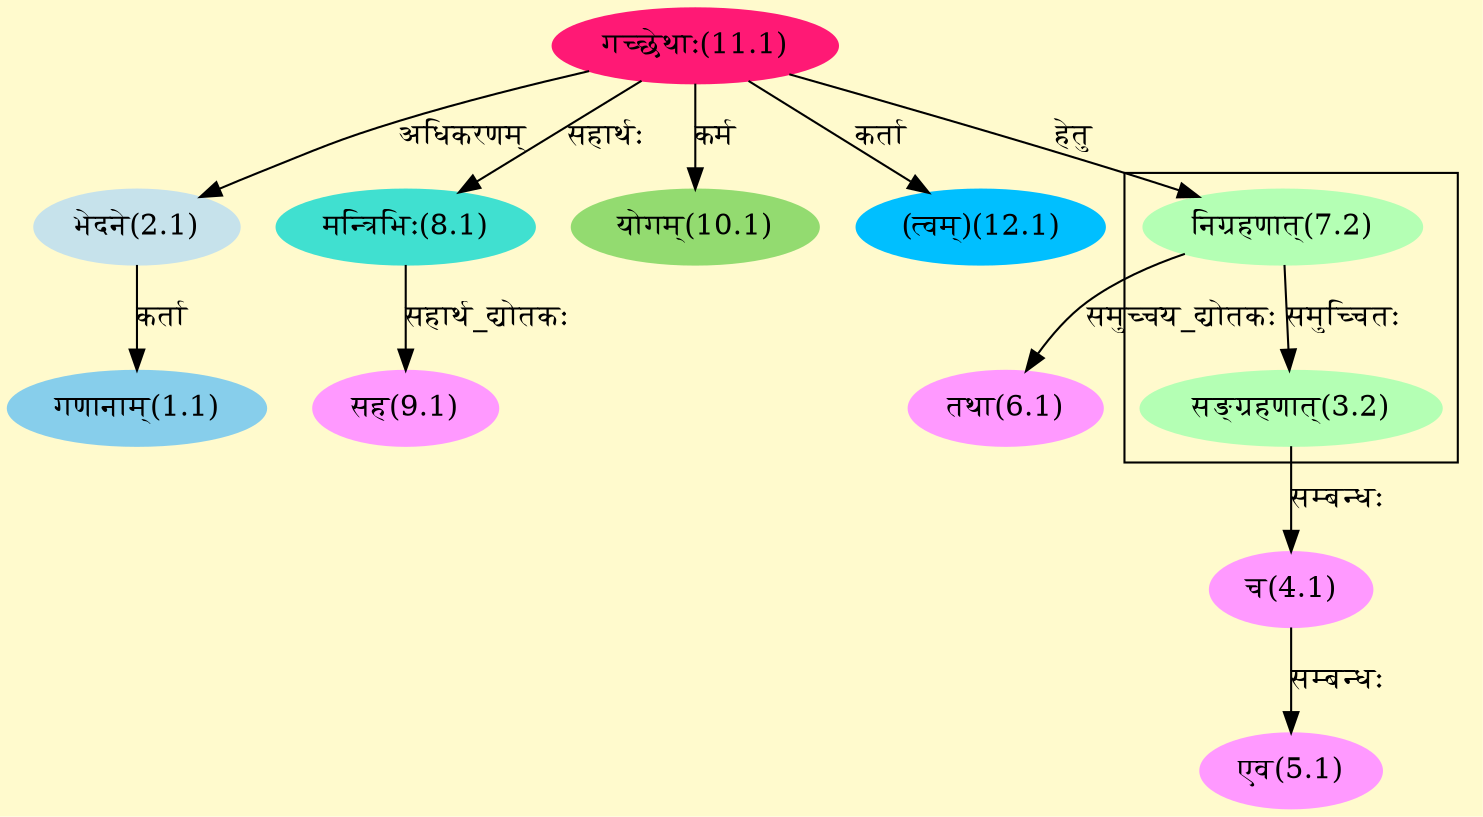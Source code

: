 digraph G{
rankdir=BT;
 compound=true;
 bgcolor="lemonchiffon1";

subgraph cluster_1{
Node3_2 [style=filled, color="#B4FFB4" label = "सङ्ग्रहणात्(3.2)"]
Node7_2 [style=filled, color="#B4FFB4" label = "निग्रहणात्(7.2)"]

}
Node1_1 [style=filled, color="#87CEEB" label = "गणानाम्(1.1)"]
Node2_1 [style=filled, color="#C6E2EB" label = "भेदने(2.1)"]
Node11_1 [style=filled, color="#FF1975" label = "गच्छेथाः(11.1)"]
Node4_1 [style=filled, color="#FF99FF" label = "च(4.1)"]
Node3_2 [style=filled, color="#B4FFB4" label = "सङ्ग्रहणात्(3.2)"]
Node5_1 [style=filled, color="#FF99FF" label = "एव(5.1)"]
Node6_1 [style=filled, color="#FF99FF" label = "तथा(6.1)"]
Node7_2 [style=filled, color="#B4FFB4" label = "निग्रहणात्(7.2)"]
Node8_1 [style=filled, color="#40E0D0" label = "मन्त्रिभिः(8.1)"]
Node9_1 [style=filled, color="#FF99FF" label = "सह(9.1)"]
Node10_1 [style=filled, color="#93DB70" label = "योगम्(10.1)"]
Node12_1 [style=filled, color="#00BFFF" label = "(त्वम्)(12.1)"]
/* Start of Relations section */

Node1_1 -> Node2_1 [  label="कर्ता"  dir="back" ]
Node2_1 -> Node11_1 [  label="अधिकरणम्"  dir="back" ]
Node3_2 -> Node7_2 [  label="समुच्चितः"  dir="back" ]
Node4_1 -> Node3_2 [  label="सम्बन्धः"  dir="back" ]
Node5_1 -> Node4_1 [  label="सम्बन्धः"  dir="back" ]
Node6_1 -> Node7_2 [  label="समुच्चय_द्योतकः"  dir="back" ]
Node7_2 -> Node11_1 [  label="हेतु"  dir="back" ]
Node8_1 -> Node11_1 [  label="सहार्थः"  dir="back" ]
Node9_1 -> Node8_1 [  label="सहार्थ_द्योतकः"  dir="back" ]
Node10_1 -> Node11_1 [  label="कर्म"  dir="back" ]
Node12_1 -> Node11_1 [  label="कर्ता"  dir="back" ]
}
